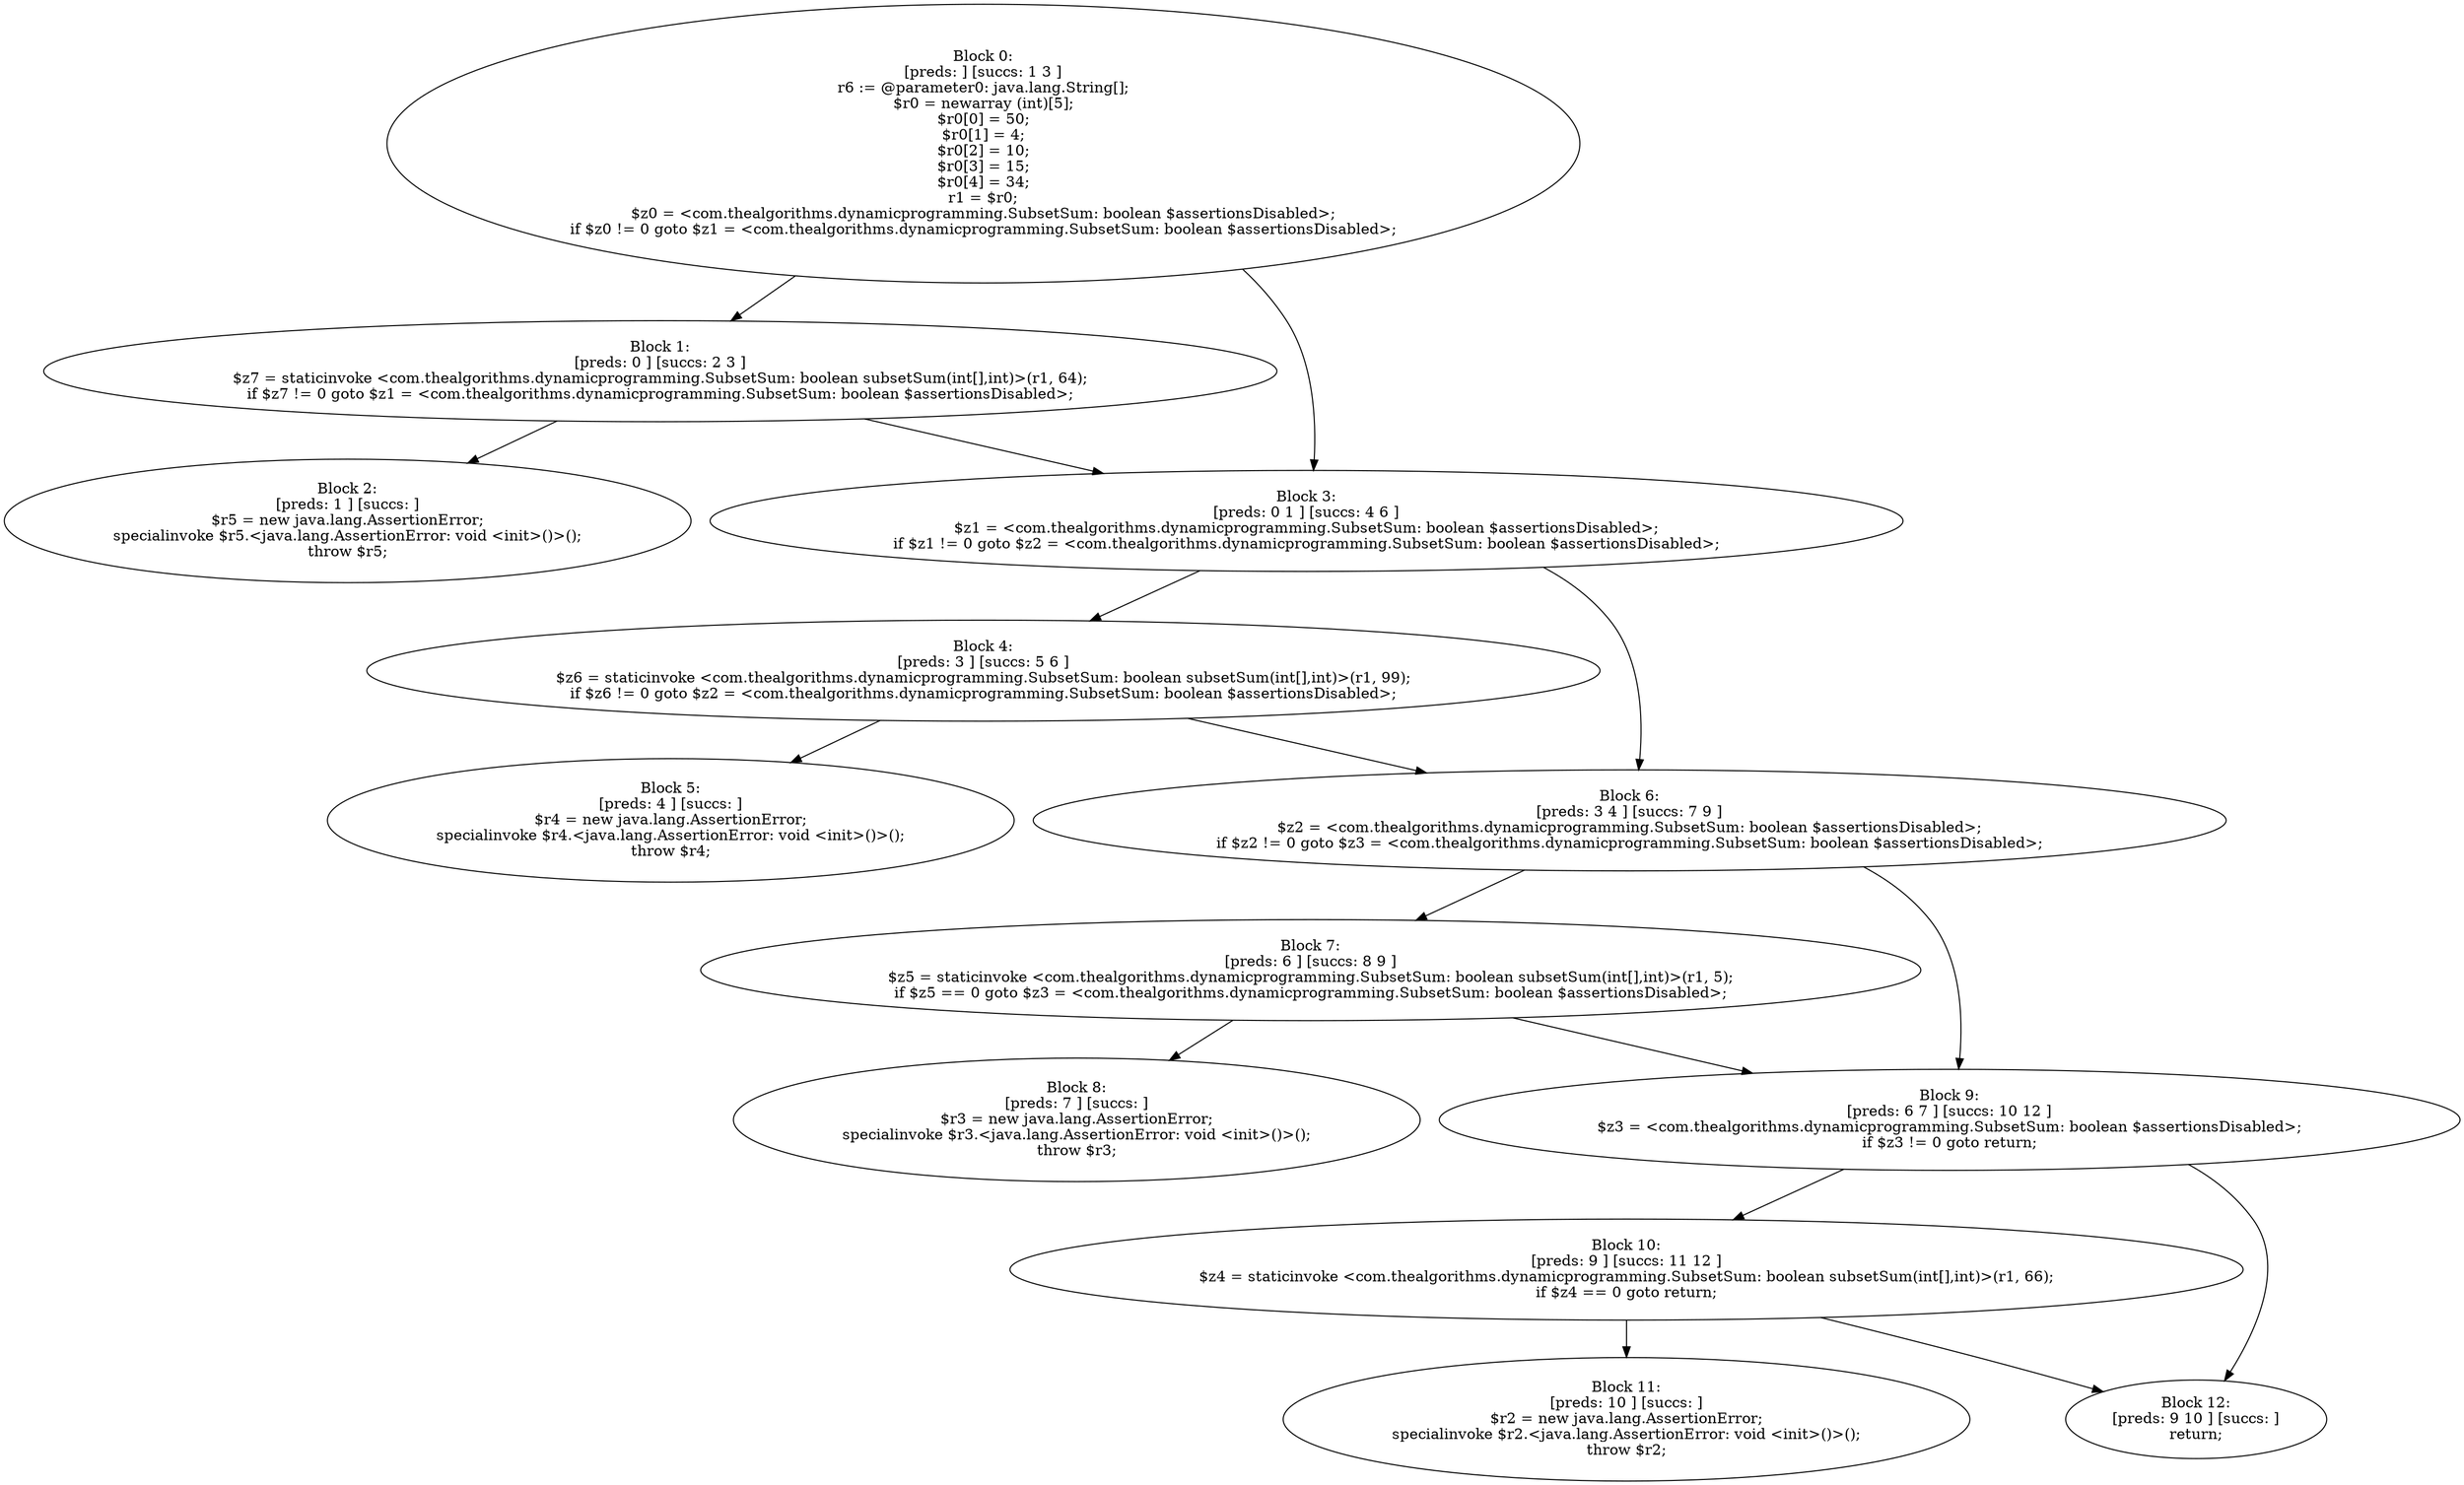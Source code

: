 digraph "unitGraph" {
    "Block 0:
[preds: ] [succs: 1 3 ]
r6 := @parameter0: java.lang.String[];
$r0 = newarray (int)[5];
$r0[0] = 50;
$r0[1] = 4;
$r0[2] = 10;
$r0[3] = 15;
$r0[4] = 34;
r1 = $r0;
$z0 = <com.thealgorithms.dynamicprogramming.SubsetSum: boolean $assertionsDisabled>;
if $z0 != 0 goto $z1 = <com.thealgorithms.dynamicprogramming.SubsetSum: boolean $assertionsDisabled>;
"
    "Block 1:
[preds: 0 ] [succs: 2 3 ]
$z7 = staticinvoke <com.thealgorithms.dynamicprogramming.SubsetSum: boolean subsetSum(int[],int)>(r1, 64);
if $z7 != 0 goto $z1 = <com.thealgorithms.dynamicprogramming.SubsetSum: boolean $assertionsDisabled>;
"
    "Block 2:
[preds: 1 ] [succs: ]
$r5 = new java.lang.AssertionError;
specialinvoke $r5.<java.lang.AssertionError: void <init>()>();
throw $r5;
"
    "Block 3:
[preds: 0 1 ] [succs: 4 6 ]
$z1 = <com.thealgorithms.dynamicprogramming.SubsetSum: boolean $assertionsDisabled>;
if $z1 != 0 goto $z2 = <com.thealgorithms.dynamicprogramming.SubsetSum: boolean $assertionsDisabled>;
"
    "Block 4:
[preds: 3 ] [succs: 5 6 ]
$z6 = staticinvoke <com.thealgorithms.dynamicprogramming.SubsetSum: boolean subsetSum(int[],int)>(r1, 99);
if $z6 != 0 goto $z2 = <com.thealgorithms.dynamicprogramming.SubsetSum: boolean $assertionsDisabled>;
"
    "Block 5:
[preds: 4 ] [succs: ]
$r4 = new java.lang.AssertionError;
specialinvoke $r4.<java.lang.AssertionError: void <init>()>();
throw $r4;
"
    "Block 6:
[preds: 3 4 ] [succs: 7 9 ]
$z2 = <com.thealgorithms.dynamicprogramming.SubsetSum: boolean $assertionsDisabled>;
if $z2 != 0 goto $z3 = <com.thealgorithms.dynamicprogramming.SubsetSum: boolean $assertionsDisabled>;
"
    "Block 7:
[preds: 6 ] [succs: 8 9 ]
$z5 = staticinvoke <com.thealgorithms.dynamicprogramming.SubsetSum: boolean subsetSum(int[],int)>(r1, 5);
if $z5 == 0 goto $z3 = <com.thealgorithms.dynamicprogramming.SubsetSum: boolean $assertionsDisabled>;
"
    "Block 8:
[preds: 7 ] [succs: ]
$r3 = new java.lang.AssertionError;
specialinvoke $r3.<java.lang.AssertionError: void <init>()>();
throw $r3;
"
    "Block 9:
[preds: 6 7 ] [succs: 10 12 ]
$z3 = <com.thealgorithms.dynamicprogramming.SubsetSum: boolean $assertionsDisabled>;
if $z3 != 0 goto return;
"
    "Block 10:
[preds: 9 ] [succs: 11 12 ]
$z4 = staticinvoke <com.thealgorithms.dynamicprogramming.SubsetSum: boolean subsetSum(int[],int)>(r1, 66);
if $z4 == 0 goto return;
"
    "Block 11:
[preds: 10 ] [succs: ]
$r2 = new java.lang.AssertionError;
specialinvoke $r2.<java.lang.AssertionError: void <init>()>();
throw $r2;
"
    "Block 12:
[preds: 9 10 ] [succs: ]
return;
"
    "Block 0:
[preds: ] [succs: 1 3 ]
r6 := @parameter0: java.lang.String[];
$r0 = newarray (int)[5];
$r0[0] = 50;
$r0[1] = 4;
$r0[2] = 10;
$r0[3] = 15;
$r0[4] = 34;
r1 = $r0;
$z0 = <com.thealgorithms.dynamicprogramming.SubsetSum: boolean $assertionsDisabled>;
if $z0 != 0 goto $z1 = <com.thealgorithms.dynamicprogramming.SubsetSum: boolean $assertionsDisabled>;
"->"Block 1:
[preds: 0 ] [succs: 2 3 ]
$z7 = staticinvoke <com.thealgorithms.dynamicprogramming.SubsetSum: boolean subsetSum(int[],int)>(r1, 64);
if $z7 != 0 goto $z1 = <com.thealgorithms.dynamicprogramming.SubsetSum: boolean $assertionsDisabled>;
";
    "Block 0:
[preds: ] [succs: 1 3 ]
r6 := @parameter0: java.lang.String[];
$r0 = newarray (int)[5];
$r0[0] = 50;
$r0[1] = 4;
$r0[2] = 10;
$r0[3] = 15;
$r0[4] = 34;
r1 = $r0;
$z0 = <com.thealgorithms.dynamicprogramming.SubsetSum: boolean $assertionsDisabled>;
if $z0 != 0 goto $z1 = <com.thealgorithms.dynamicprogramming.SubsetSum: boolean $assertionsDisabled>;
"->"Block 3:
[preds: 0 1 ] [succs: 4 6 ]
$z1 = <com.thealgorithms.dynamicprogramming.SubsetSum: boolean $assertionsDisabled>;
if $z1 != 0 goto $z2 = <com.thealgorithms.dynamicprogramming.SubsetSum: boolean $assertionsDisabled>;
";
    "Block 1:
[preds: 0 ] [succs: 2 3 ]
$z7 = staticinvoke <com.thealgorithms.dynamicprogramming.SubsetSum: boolean subsetSum(int[],int)>(r1, 64);
if $z7 != 0 goto $z1 = <com.thealgorithms.dynamicprogramming.SubsetSum: boolean $assertionsDisabled>;
"->"Block 2:
[preds: 1 ] [succs: ]
$r5 = new java.lang.AssertionError;
specialinvoke $r5.<java.lang.AssertionError: void <init>()>();
throw $r5;
";
    "Block 1:
[preds: 0 ] [succs: 2 3 ]
$z7 = staticinvoke <com.thealgorithms.dynamicprogramming.SubsetSum: boolean subsetSum(int[],int)>(r1, 64);
if $z7 != 0 goto $z1 = <com.thealgorithms.dynamicprogramming.SubsetSum: boolean $assertionsDisabled>;
"->"Block 3:
[preds: 0 1 ] [succs: 4 6 ]
$z1 = <com.thealgorithms.dynamicprogramming.SubsetSum: boolean $assertionsDisabled>;
if $z1 != 0 goto $z2 = <com.thealgorithms.dynamicprogramming.SubsetSum: boolean $assertionsDisabled>;
";
    "Block 3:
[preds: 0 1 ] [succs: 4 6 ]
$z1 = <com.thealgorithms.dynamicprogramming.SubsetSum: boolean $assertionsDisabled>;
if $z1 != 0 goto $z2 = <com.thealgorithms.dynamicprogramming.SubsetSum: boolean $assertionsDisabled>;
"->"Block 4:
[preds: 3 ] [succs: 5 6 ]
$z6 = staticinvoke <com.thealgorithms.dynamicprogramming.SubsetSum: boolean subsetSum(int[],int)>(r1, 99);
if $z6 != 0 goto $z2 = <com.thealgorithms.dynamicprogramming.SubsetSum: boolean $assertionsDisabled>;
";
    "Block 3:
[preds: 0 1 ] [succs: 4 6 ]
$z1 = <com.thealgorithms.dynamicprogramming.SubsetSum: boolean $assertionsDisabled>;
if $z1 != 0 goto $z2 = <com.thealgorithms.dynamicprogramming.SubsetSum: boolean $assertionsDisabled>;
"->"Block 6:
[preds: 3 4 ] [succs: 7 9 ]
$z2 = <com.thealgorithms.dynamicprogramming.SubsetSum: boolean $assertionsDisabled>;
if $z2 != 0 goto $z3 = <com.thealgorithms.dynamicprogramming.SubsetSum: boolean $assertionsDisabled>;
";
    "Block 4:
[preds: 3 ] [succs: 5 6 ]
$z6 = staticinvoke <com.thealgorithms.dynamicprogramming.SubsetSum: boolean subsetSum(int[],int)>(r1, 99);
if $z6 != 0 goto $z2 = <com.thealgorithms.dynamicprogramming.SubsetSum: boolean $assertionsDisabled>;
"->"Block 5:
[preds: 4 ] [succs: ]
$r4 = new java.lang.AssertionError;
specialinvoke $r4.<java.lang.AssertionError: void <init>()>();
throw $r4;
";
    "Block 4:
[preds: 3 ] [succs: 5 6 ]
$z6 = staticinvoke <com.thealgorithms.dynamicprogramming.SubsetSum: boolean subsetSum(int[],int)>(r1, 99);
if $z6 != 0 goto $z2 = <com.thealgorithms.dynamicprogramming.SubsetSum: boolean $assertionsDisabled>;
"->"Block 6:
[preds: 3 4 ] [succs: 7 9 ]
$z2 = <com.thealgorithms.dynamicprogramming.SubsetSum: boolean $assertionsDisabled>;
if $z2 != 0 goto $z3 = <com.thealgorithms.dynamicprogramming.SubsetSum: boolean $assertionsDisabled>;
";
    "Block 6:
[preds: 3 4 ] [succs: 7 9 ]
$z2 = <com.thealgorithms.dynamicprogramming.SubsetSum: boolean $assertionsDisabled>;
if $z2 != 0 goto $z3 = <com.thealgorithms.dynamicprogramming.SubsetSum: boolean $assertionsDisabled>;
"->"Block 7:
[preds: 6 ] [succs: 8 9 ]
$z5 = staticinvoke <com.thealgorithms.dynamicprogramming.SubsetSum: boolean subsetSum(int[],int)>(r1, 5);
if $z5 == 0 goto $z3 = <com.thealgorithms.dynamicprogramming.SubsetSum: boolean $assertionsDisabled>;
";
    "Block 6:
[preds: 3 4 ] [succs: 7 9 ]
$z2 = <com.thealgorithms.dynamicprogramming.SubsetSum: boolean $assertionsDisabled>;
if $z2 != 0 goto $z3 = <com.thealgorithms.dynamicprogramming.SubsetSum: boolean $assertionsDisabled>;
"->"Block 9:
[preds: 6 7 ] [succs: 10 12 ]
$z3 = <com.thealgorithms.dynamicprogramming.SubsetSum: boolean $assertionsDisabled>;
if $z3 != 0 goto return;
";
    "Block 7:
[preds: 6 ] [succs: 8 9 ]
$z5 = staticinvoke <com.thealgorithms.dynamicprogramming.SubsetSum: boolean subsetSum(int[],int)>(r1, 5);
if $z5 == 0 goto $z3 = <com.thealgorithms.dynamicprogramming.SubsetSum: boolean $assertionsDisabled>;
"->"Block 8:
[preds: 7 ] [succs: ]
$r3 = new java.lang.AssertionError;
specialinvoke $r3.<java.lang.AssertionError: void <init>()>();
throw $r3;
";
    "Block 7:
[preds: 6 ] [succs: 8 9 ]
$z5 = staticinvoke <com.thealgorithms.dynamicprogramming.SubsetSum: boolean subsetSum(int[],int)>(r1, 5);
if $z5 == 0 goto $z3 = <com.thealgorithms.dynamicprogramming.SubsetSum: boolean $assertionsDisabled>;
"->"Block 9:
[preds: 6 7 ] [succs: 10 12 ]
$z3 = <com.thealgorithms.dynamicprogramming.SubsetSum: boolean $assertionsDisabled>;
if $z3 != 0 goto return;
";
    "Block 9:
[preds: 6 7 ] [succs: 10 12 ]
$z3 = <com.thealgorithms.dynamicprogramming.SubsetSum: boolean $assertionsDisabled>;
if $z3 != 0 goto return;
"->"Block 10:
[preds: 9 ] [succs: 11 12 ]
$z4 = staticinvoke <com.thealgorithms.dynamicprogramming.SubsetSum: boolean subsetSum(int[],int)>(r1, 66);
if $z4 == 0 goto return;
";
    "Block 9:
[preds: 6 7 ] [succs: 10 12 ]
$z3 = <com.thealgorithms.dynamicprogramming.SubsetSum: boolean $assertionsDisabled>;
if $z3 != 0 goto return;
"->"Block 12:
[preds: 9 10 ] [succs: ]
return;
";
    "Block 10:
[preds: 9 ] [succs: 11 12 ]
$z4 = staticinvoke <com.thealgorithms.dynamicprogramming.SubsetSum: boolean subsetSum(int[],int)>(r1, 66);
if $z4 == 0 goto return;
"->"Block 11:
[preds: 10 ] [succs: ]
$r2 = new java.lang.AssertionError;
specialinvoke $r2.<java.lang.AssertionError: void <init>()>();
throw $r2;
";
    "Block 10:
[preds: 9 ] [succs: 11 12 ]
$z4 = staticinvoke <com.thealgorithms.dynamicprogramming.SubsetSum: boolean subsetSum(int[],int)>(r1, 66);
if $z4 == 0 goto return;
"->"Block 12:
[preds: 9 10 ] [succs: ]
return;
";
}

